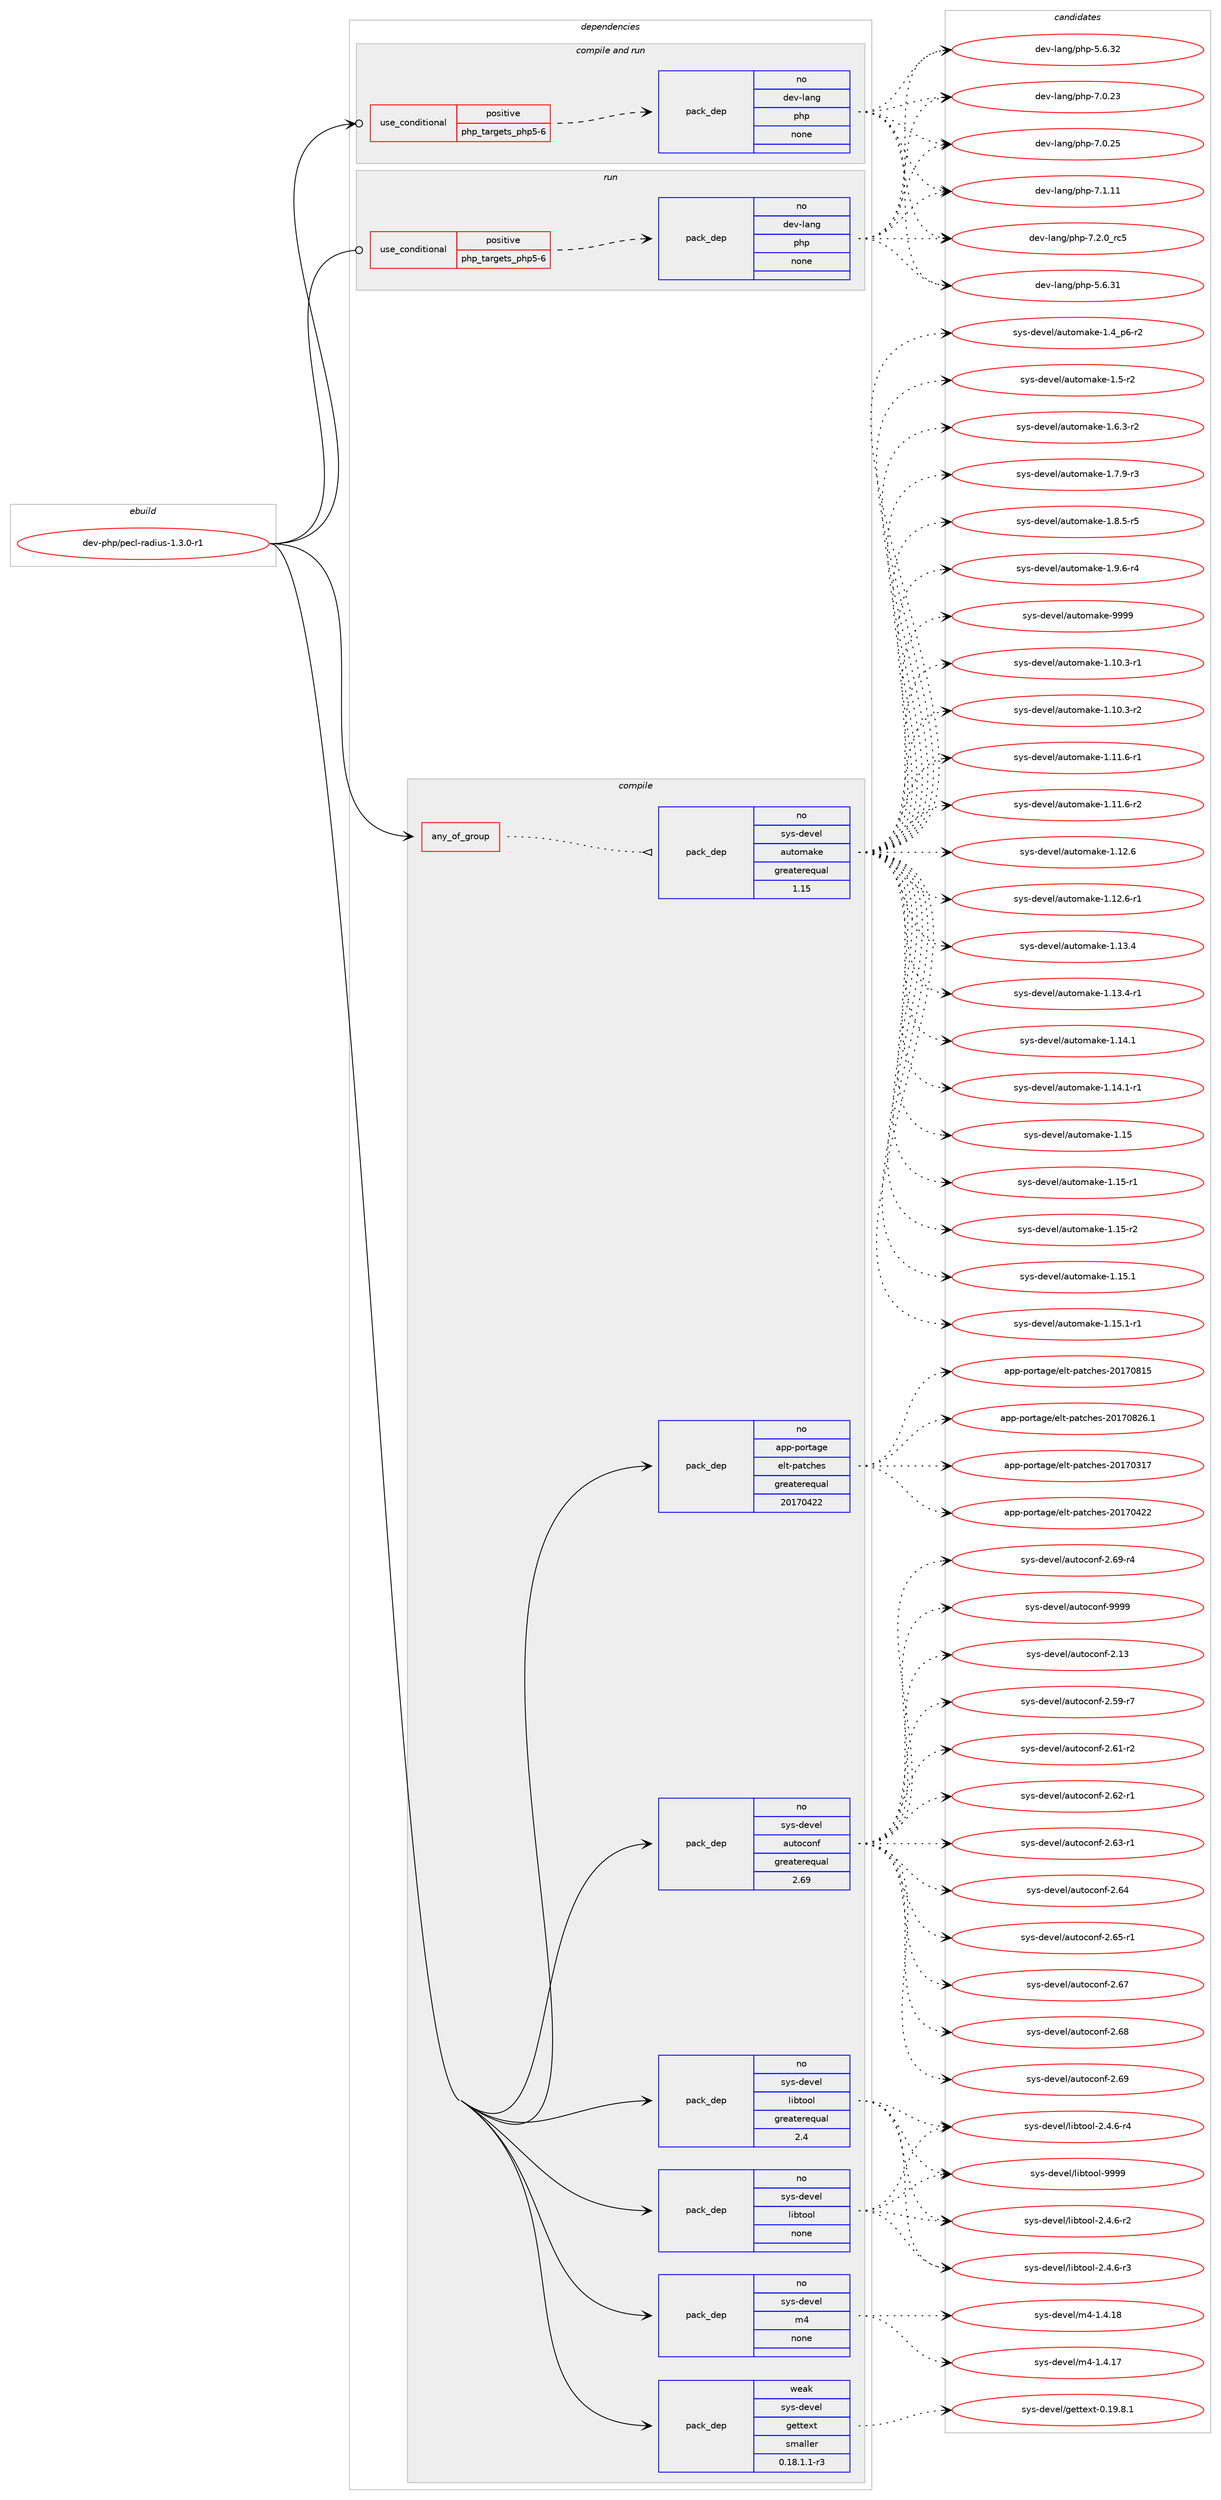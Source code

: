 digraph prolog {

# *************
# Graph options
# *************

newrank=true;
concentrate=true;
compound=true;
graph [rankdir=LR,fontname=Helvetica,fontsize=10,ranksep=1.5];#, ranksep=2.5, nodesep=0.2];
edge  [arrowhead=vee];
node  [fontname=Helvetica,fontsize=10];

# **********
# The ebuild
# **********

subgraph cluster_leftcol {
color=gray;
rank=same;
label=<<i>ebuild</i>>;
id [label="dev-php/pecl-radius-1.3.0-r1", color=red, width=4, href="../dev-php/pecl-radius-1.3.0-r1.svg"];
}

# ****************
# The dependencies
# ****************

subgraph cluster_midcol {
color=gray;
label=<<i>dependencies</i>>;
subgraph cluster_compile {
fillcolor="#eeeeee";
style=filled;
label=<<i>compile</i>>;
subgraph any3728 {
dependency143462 [label=<<TABLE BORDER="0" CELLBORDER="1" CELLSPACING="0" CELLPADDING="4"><TR><TD CELLPADDING="10">any_of_group</TD></TR></TABLE>>, shape=none, color=red];subgraph pack111071 {
dependency143463 [label=<<TABLE BORDER="0" CELLBORDER="1" CELLSPACING="0" CELLPADDING="4" WIDTH="220"><TR><TD ROWSPAN="6" CELLPADDING="30">pack_dep</TD></TR><TR><TD WIDTH="110">no</TD></TR><TR><TD>sys-devel</TD></TR><TR><TD>automake</TD></TR><TR><TD>greaterequal</TD></TR><TR><TD>1.15</TD></TR></TABLE>>, shape=none, color=blue];
}
dependency143462:e -> dependency143463:w [weight=20,style="dotted",arrowhead="oinv"];
}
id:e -> dependency143462:w [weight=20,style="solid",arrowhead="vee"];
subgraph pack111072 {
dependency143464 [label=<<TABLE BORDER="0" CELLBORDER="1" CELLSPACING="0" CELLPADDING="4" WIDTH="220"><TR><TD ROWSPAN="6" CELLPADDING="30">pack_dep</TD></TR><TR><TD WIDTH="110">no</TD></TR><TR><TD>app-portage</TD></TR><TR><TD>elt-patches</TD></TR><TR><TD>greaterequal</TD></TR><TR><TD>20170422</TD></TR></TABLE>>, shape=none, color=blue];
}
id:e -> dependency143464:w [weight=20,style="solid",arrowhead="vee"];
subgraph pack111073 {
dependency143465 [label=<<TABLE BORDER="0" CELLBORDER="1" CELLSPACING="0" CELLPADDING="4" WIDTH="220"><TR><TD ROWSPAN="6" CELLPADDING="30">pack_dep</TD></TR><TR><TD WIDTH="110">no</TD></TR><TR><TD>sys-devel</TD></TR><TR><TD>autoconf</TD></TR><TR><TD>greaterequal</TD></TR><TR><TD>2.69</TD></TR></TABLE>>, shape=none, color=blue];
}
id:e -> dependency143465:w [weight=20,style="solid",arrowhead="vee"];
subgraph pack111074 {
dependency143466 [label=<<TABLE BORDER="0" CELLBORDER="1" CELLSPACING="0" CELLPADDING="4" WIDTH="220"><TR><TD ROWSPAN="6" CELLPADDING="30">pack_dep</TD></TR><TR><TD WIDTH="110">no</TD></TR><TR><TD>sys-devel</TD></TR><TR><TD>libtool</TD></TR><TR><TD>greaterequal</TD></TR><TR><TD>2.4</TD></TR></TABLE>>, shape=none, color=blue];
}
id:e -> dependency143466:w [weight=20,style="solid",arrowhead="vee"];
subgraph pack111075 {
dependency143467 [label=<<TABLE BORDER="0" CELLBORDER="1" CELLSPACING="0" CELLPADDING="4" WIDTH="220"><TR><TD ROWSPAN="6" CELLPADDING="30">pack_dep</TD></TR><TR><TD WIDTH="110">no</TD></TR><TR><TD>sys-devel</TD></TR><TR><TD>libtool</TD></TR><TR><TD>none</TD></TR><TR><TD></TD></TR></TABLE>>, shape=none, color=blue];
}
id:e -> dependency143467:w [weight=20,style="solid",arrowhead="vee"];
subgraph pack111076 {
dependency143468 [label=<<TABLE BORDER="0" CELLBORDER="1" CELLSPACING="0" CELLPADDING="4" WIDTH="220"><TR><TD ROWSPAN="6" CELLPADDING="30">pack_dep</TD></TR><TR><TD WIDTH="110">no</TD></TR><TR><TD>sys-devel</TD></TR><TR><TD>m4</TD></TR><TR><TD>none</TD></TR><TR><TD></TD></TR></TABLE>>, shape=none, color=blue];
}
id:e -> dependency143468:w [weight=20,style="solid",arrowhead="vee"];
subgraph pack111077 {
dependency143469 [label=<<TABLE BORDER="0" CELLBORDER="1" CELLSPACING="0" CELLPADDING="4" WIDTH="220"><TR><TD ROWSPAN="6" CELLPADDING="30">pack_dep</TD></TR><TR><TD WIDTH="110">weak</TD></TR><TR><TD>sys-devel</TD></TR><TR><TD>gettext</TD></TR><TR><TD>smaller</TD></TR><TR><TD>0.18.1.1-r3</TD></TR></TABLE>>, shape=none, color=blue];
}
id:e -> dependency143469:w [weight=20,style="solid",arrowhead="vee"];
}
subgraph cluster_compileandrun {
fillcolor="#eeeeee";
style=filled;
label=<<i>compile and run</i>>;
subgraph cond28625 {
dependency143470 [label=<<TABLE BORDER="0" CELLBORDER="1" CELLSPACING="0" CELLPADDING="4"><TR><TD ROWSPAN="3" CELLPADDING="10">use_conditional</TD></TR><TR><TD>positive</TD></TR><TR><TD>php_targets_php5-6</TD></TR></TABLE>>, shape=none, color=red];
subgraph pack111078 {
dependency143471 [label=<<TABLE BORDER="0" CELLBORDER="1" CELLSPACING="0" CELLPADDING="4" WIDTH="220"><TR><TD ROWSPAN="6" CELLPADDING="30">pack_dep</TD></TR><TR><TD WIDTH="110">no</TD></TR><TR><TD>dev-lang</TD></TR><TR><TD>php</TD></TR><TR><TD>none</TD></TR><TR><TD></TD></TR></TABLE>>, shape=none, color=blue];
}
dependency143470:e -> dependency143471:w [weight=20,style="dashed",arrowhead="vee"];
}
id:e -> dependency143470:w [weight=20,style="solid",arrowhead="odotvee"];
}
subgraph cluster_run {
fillcolor="#eeeeee";
style=filled;
label=<<i>run</i>>;
subgraph cond28626 {
dependency143472 [label=<<TABLE BORDER="0" CELLBORDER="1" CELLSPACING="0" CELLPADDING="4"><TR><TD ROWSPAN="3" CELLPADDING="10">use_conditional</TD></TR><TR><TD>positive</TD></TR><TR><TD>php_targets_php5-6</TD></TR></TABLE>>, shape=none, color=red];
subgraph pack111079 {
dependency143473 [label=<<TABLE BORDER="0" CELLBORDER="1" CELLSPACING="0" CELLPADDING="4" WIDTH="220"><TR><TD ROWSPAN="6" CELLPADDING="30">pack_dep</TD></TR><TR><TD WIDTH="110">no</TD></TR><TR><TD>dev-lang</TD></TR><TR><TD>php</TD></TR><TR><TD>none</TD></TR><TR><TD></TD></TR></TABLE>>, shape=none, color=blue];
}
dependency143472:e -> dependency143473:w [weight=20,style="dashed",arrowhead="vee"];
}
id:e -> dependency143472:w [weight=20,style="solid",arrowhead="odot"];
}
}

# **************
# The candidates
# **************

subgraph cluster_choices {
rank=same;
color=gray;
label=<<i>candidates</i>>;

subgraph choice111071 {
color=black;
nodesep=1;
choice11512111545100101118101108479711711611110997107101454946494846514511449 [label="sys-devel/automake-1.10.3-r1", color=red, width=4,href="../sys-devel/automake-1.10.3-r1.svg"];
choice11512111545100101118101108479711711611110997107101454946494846514511450 [label="sys-devel/automake-1.10.3-r2", color=red, width=4,href="../sys-devel/automake-1.10.3-r2.svg"];
choice11512111545100101118101108479711711611110997107101454946494946544511449 [label="sys-devel/automake-1.11.6-r1", color=red, width=4,href="../sys-devel/automake-1.11.6-r1.svg"];
choice11512111545100101118101108479711711611110997107101454946494946544511450 [label="sys-devel/automake-1.11.6-r2", color=red, width=4,href="../sys-devel/automake-1.11.6-r2.svg"];
choice1151211154510010111810110847971171161111099710710145494649504654 [label="sys-devel/automake-1.12.6", color=red, width=4,href="../sys-devel/automake-1.12.6.svg"];
choice11512111545100101118101108479711711611110997107101454946495046544511449 [label="sys-devel/automake-1.12.6-r1", color=red, width=4,href="../sys-devel/automake-1.12.6-r1.svg"];
choice1151211154510010111810110847971171161111099710710145494649514652 [label="sys-devel/automake-1.13.4", color=red, width=4,href="../sys-devel/automake-1.13.4.svg"];
choice11512111545100101118101108479711711611110997107101454946495146524511449 [label="sys-devel/automake-1.13.4-r1", color=red, width=4,href="../sys-devel/automake-1.13.4-r1.svg"];
choice1151211154510010111810110847971171161111099710710145494649524649 [label="sys-devel/automake-1.14.1", color=red, width=4,href="../sys-devel/automake-1.14.1.svg"];
choice11512111545100101118101108479711711611110997107101454946495246494511449 [label="sys-devel/automake-1.14.1-r1", color=red, width=4,href="../sys-devel/automake-1.14.1-r1.svg"];
choice115121115451001011181011084797117116111109971071014549464953 [label="sys-devel/automake-1.15", color=red, width=4,href="../sys-devel/automake-1.15.svg"];
choice1151211154510010111810110847971171161111099710710145494649534511449 [label="sys-devel/automake-1.15-r1", color=red, width=4,href="../sys-devel/automake-1.15-r1.svg"];
choice1151211154510010111810110847971171161111099710710145494649534511450 [label="sys-devel/automake-1.15-r2", color=red, width=4,href="../sys-devel/automake-1.15-r2.svg"];
choice1151211154510010111810110847971171161111099710710145494649534649 [label="sys-devel/automake-1.15.1", color=red, width=4,href="../sys-devel/automake-1.15.1.svg"];
choice11512111545100101118101108479711711611110997107101454946495346494511449 [label="sys-devel/automake-1.15.1-r1", color=red, width=4,href="../sys-devel/automake-1.15.1-r1.svg"];
choice115121115451001011181011084797117116111109971071014549465295112544511450 [label="sys-devel/automake-1.4_p6-r2", color=red, width=4,href="../sys-devel/automake-1.4_p6-r2.svg"];
choice11512111545100101118101108479711711611110997107101454946534511450 [label="sys-devel/automake-1.5-r2", color=red, width=4,href="../sys-devel/automake-1.5-r2.svg"];
choice115121115451001011181011084797117116111109971071014549465446514511450 [label="sys-devel/automake-1.6.3-r2", color=red, width=4,href="../sys-devel/automake-1.6.3-r2.svg"];
choice115121115451001011181011084797117116111109971071014549465546574511451 [label="sys-devel/automake-1.7.9-r3", color=red, width=4,href="../sys-devel/automake-1.7.9-r3.svg"];
choice115121115451001011181011084797117116111109971071014549465646534511453 [label="sys-devel/automake-1.8.5-r5", color=red, width=4,href="../sys-devel/automake-1.8.5-r5.svg"];
choice115121115451001011181011084797117116111109971071014549465746544511452 [label="sys-devel/automake-1.9.6-r4", color=red, width=4,href="../sys-devel/automake-1.9.6-r4.svg"];
choice115121115451001011181011084797117116111109971071014557575757 [label="sys-devel/automake-9999", color=red, width=4,href="../sys-devel/automake-9999.svg"];
dependency143463:e -> choice11512111545100101118101108479711711611110997107101454946494846514511449:w [style=dotted,weight="100"];
dependency143463:e -> choice11512111545100101118101108479711711611110997107101454946494846514511450:w [style=dotted,weight="100"];
dependency143463:e -> choice11512111545100101118101108479711711611110997107101454946494946544511449:w [style=dotted,weight="100"];
dependency143463:e -> choice11512111545100101118101108479711711611110997107101454946494946544511450:w [style=dotted,weight="100"];
dependency143463:e -> choice1151211154510010111810110847971171161111099710710145494649504654:w [style=dotted,weight="100"];
dependency143463:e -> choice11512111545100101118101108479711711611110997107101454946495046544511449:w [style=dotted,weight="100"];
dependency143463:e -> choice1151211154510010111810110847971171161111099710710145494649514652:w [style=dotted,weight="100"];
dependency143463:e -> choice11512111545100101118101108479711711611110997107101454946495146524511449:w [style=dotted,weight="100"];
dependency143463:e -> choice1151211154510010111810110847971171161111099710710145494649524649:w [style=dotted,weight="100"];
dependency143463:e -> choice11512111545100101118101108479711711611110997107101454946495246494511449:w [style=dotted,weight="100"];
dependency143463:e -> choice115121115451001011181011084797117116111109971071014549464953:w [style=dotted,weight="100"];
dependency143463:e -> choice1151211154510010111810110847971171161111099710710145494649534511449:w [style=dotted,weight="100"];
dependency143463:e -> choice1151211154510010111810110847971171161111099710710145494649534511450:w [style=dotted,weight="100"];
dependency143463:e -> choice1151211154510010111810110847971171161111099710710145494649534649:w [style=dotted,weight="100"];
dependency143463:e -> choice11512111545100101118101108479711711611110997107101454946495346494511449:w [style=dotted,weight="100"];
dependency143463:e -> choice115121115451001011181011084797117116111109971071014549465295112544511450:w [style=dotted,weight="100"];
dependency143463:e -> choice11512111545100101118101108479711711611110997107101454946534511450:w [style=dotted,weight="100"];
dependency143463:e -> choice115121115451001011181011084797117116111109971071014549465446514511450:w [style=dotted,weight="100"];
dependency143463:e -> choice115121115451001011181011084797117116111109971071014549465546574511451:w [style=dotted,weight="100"];
dependency143463:e -> choice115121115451001011181011084797117116111109971071014549465646534511453:w [style=dotted,weight="100"];
dependency143463:e -> choice115121115451001011181011084797117116111109971071014549465746544511452:w [style=dotted,weight="100"];
dependency143463:e -> choice115121115451001011181011084797117116111109971071014557575757:w [style=dotted,weight="100"];
}
subgraph choice111072 {
color=black;
nodesep=1;
choice97112112451121111141169710310147101108116451129711699104101115455048495548514955 [label="app-portage/elt-patches-20170317", color=red, width=4,href="../app-portage/elt-patches-20170317.svg"];
choice97112112451121111141169710310147101108116451129711699104101115455048495548525050 [label="app-portage/elt-patches-20170422", color=red, width=4,href="../app-portage/elt-patches-20170422.svg"];
choice97112112451121111141169710310147101108116451129711699104101115455048495548564953 [label="app-portage/elt-patches-20170815", color=red, width=4,href="../app-portage/elt-patches-20170815.svg"];
choice971121124511211111411697103101471011081164511297116991041011154550484955485650544649 [label="app-portage/elt-patches-20170826.1", color=red, width=4,href="../app-portage/elt-patches-20170826.1.svg"];
dependency143464:e -> choice97112112451121111141169710310147101108116451129711699104101115455048495548514955:w [style=dotted,weight="100"];
dependency143464:e -> choice97112112451121111141169710310147101108116451129711699104101115455048495548525050:w [style=dotted,weight="100"];
dependency143464:e -> choice97112112451121111141169710310147101108116451129711699104101115455048495548564953:w [style=dotted,weight="100"];
dependency143464:e -> choice971121124511211111411697103101471011081164511297116991041011154550484955485650544649:w [style=dotted,weight="100"];
}
subgraph choice111073 {
color=black;
nodesep=1;
choice115121115451001011181011084797117116111991111101024550464951 [label="sys-devel/autoconf-2.13", color=red, width=4,href="../sys-devel/autoconf-2.13.svg"];
choice1151211154510010111810110847971171161119911111010245504653574511455 [label="sys-devel/autoconf-2.59-r7", color=red, width=4,href="../sys-devel/autoconf-2.59-r7.svg"];
choice1151211154510010111810110847971171161119911111010245504654494511450 [label="sys-devel/autoconf-2.61-r2", color=red, width=4,href="../sys-devel/autoconf-2.61-r2.svg"];
choice1151211154510010111810110847971171161119911111010245504654504511449 [label="sys-devel/autoconf-2.62-r1", color=red, width=4,href="../sys-devel/autoconf-2.62-r1.svg"];
choice1151211154510010111810110847971171161119911111010245504654514511449 [label="sys-devel/autoconf-2.63-r1", color=red, width=4,href="../sys-devel/autoconf-2.63-r1.svg"];
choice115121115451001011181011084797117116111991111101024550465452 [label="sys-devel/autoconf-2.64", color=red, width=4,href="../sys-devel/autoconf-2.64.svg"];
choice1151211154510010111810110847971171161119911111010245504654534511449 [label="sys-devel/autoconf-2.65-r1", color=red, width=4,href="../sys-devel/autoconf-2.65-r1.svg"];
choice115121115451001011181011084797117116111991111101024550465455 [label="sys-devel/autoconf-2.67", color=red, width=4,href="../sys-devel/autoconf-2.67.svg"];
choice115121115451001011181011084797117116111991111101024550465456 [label="sys-devel/autoconf-2.68", color=red, width=4,href="../sys-devel/autoconf-2.68.svg"];
choice115121115451001011181011084797117116111991111101024550465457 [label="sys-devel/autoconf-2.69", color=red, width=4,href="../sys-devel/autoconf-2.69.svg"];
choice1151211154510010111810110847971171161119911111010245504654574511452 [label="sys-devel/autoconf-2.69-r4", color=red, width=4,href="../sys-devel/autoconf-2.69-r4.svg"];
choice115121115451001011181011084797117116111991111101024557575757 [label="sys-devel/autoconf-9999", color=red, width=4,href="../sys-devel/autoconf-9999.svg"];
dependency143465:e -> choice115121115451001011181011084797117116111991111101024550464951:w [style=dotted,weight="100"];
dependency143465:e -> choice1151211154510010111810110847971171161119911111010245504653574511455:w [style=dotted,weight="100"];
dependency143465:e -> choice1151211154510010111810110847971171161119911111010245504654494511450:w [style=dotted,weight="100"];
dependency143465:e -> choice1151211154510010111810110847971171161119911111010245504654504511449:w [style=dotted,weight="100"];
dependency143465:e -> choice1151211154510010111810110847971171161119911111010245504654514511449:w [style=dotted,weight="100"];
dependency143465:e -> choice115121115451001011181011084797117116111991111101024550465452:w [style=dotted,weight="100"];
dependency143465:e -> choice1151211154510010111810110847971171161119911111010245504654534511449:w [style=dotted,weight="100"];
dependency143465:e -> choice115121115451001011181011084797117116111991111101024550465455:w [style=dotted,weight="100"];
dependency143465:e -> choice115121115451001011181011084797117116111991111101024550465456:w [style=dotted,weight="100"];
dependency143465:e -> choice115121115451001011181011084797117116111991111101024550465457:w [style=dotted,weight="100"];
dependency143465:e -> choice1151211154510010111810110847971171161119911111010245504654574511452:w [style=dotted,weight="100"];
dependency143465:e -> choice115121115451001011181011084797117116111991111101024557575757:w [style=dotted,weight="100"];
}
subgraph choice111074 {
color=black;
nodesep=1;
choice1151211154510010111810110847108105981161111111084550465246544511450 [label="sys-devel/libtool-2.4.6-r2", color=red, width=4,href="../sys-devel/libtool-2.4.6-r2.svg"];
choice1151211154510010111810110847108105981161111111084550465246544511451 [label="sys-devel/libtool-2.4.6-r3", color=red, width=4,href="../sys-devel/libtool-2.4.6-r3.svg"];
choice1151211154510010111810110847108105981161111111084550465246544511452 [label="sys-devel/libtool-2.4.6-r4", color=red, width=4,href="../sys-devel/libtool-2.4.6-r4.svg"];
choice1151211154510010111810110847108105981161111111084557575757 [label="sys-devel/libtool-9999", color=red, width=4,href="../sys-devel/libtool-9999.svg"];
dependency143466:e -> choice1151211154510010111810110847108105981161111111084550465246544511450:w [style=dotted,weight="100"];
dependency143466:e -> choice1151211154510010111810110847108105981161111111084550465246544511451:w [style=dotted,weight="100"];
dependency143466:e -> choice1151211154510010111810110847108105981161111111084550465246544511452:w [style=dotted,weight="100"];
dependency143466:e -> choice1151211154510010111810110847108105981161111111084557575757:w [style=dotted,weight="100"];
}
subgraph choice111075 {
color=black;
nodesep=1;
choice1151211154510010111810110847108105981161111111084550465246544511450 [label="sys-devel/libtool-2.4.6-r2", color=red, width=4,href="../sys-devel/libtool-2.4.6-r2.svg"];
choice1151211154510010111810110847108105981161111111084550465246544511451 [label="sys-devel/libtool-2.4.6-r3", color=red, width=4,href="../sys-devel/libtool-2.4.6-r3.svg"];
choice1151211154510010111810110847108105981161111111084550465246544511452 [label="sys-devel/libtool-2.4.6-r4", color=red, width=4,href="../sys-devel/libtool-2.4.6-r4.svg"];
choice1151211154510010111810110847108105981161111111084557575757 [label="sys-devel/libtool-9999", color=red, width=4,href="../sys-devel/libtool-9999.svg"];
dependency143467:e -> choice1151211154510010111810110847108105981161111111084550465246544511450:w [style=dotted,weight="100"];
dependency143467:e -> choice1151211154510010111810110847108105981161111111084550465246544511451:w [style=dotted,weight="100"];
dependency143467:e -> choice1151211154510010111810110847108105981161111111084550465246544511452:w [style=dotted,weight="100"];
dependency143467:e -> choice1151211154510010111810110847108105981161111111084557575757:w [style=dotted,weight="100"];
}
subgraph choice111076 {
color=black;
nodesep=1;
choice11512111545100101118101108471095245494652464955 [label="sys-devel/m4-1.4.17", color=red, width=4,href="../sys-devel/m4-1.4.17.svg"];
choice11512111545100101118101108471095245494652464956 [label="sys-devel/m4-1.4.18", color=red, width=4,href="../sys-devel/m4-1.4.18.svg"];
dependency143468:e -> choice11512111545100101118101108471095245494652464955:w [style=dotted,weight="100"];
dependency143468:e -> choice11512111545100101118101108471095245494652464956:w [style=dotted,weight="100"];
}
subgraph choice111077 {
color=black;
nodesep=1;
choice1151211154510010111810110847103101116116101120116454846495746564649 [label="sys-devel/gettext-0.19.8.1", color=red, width=4,href="../sys-devel/gettext-0.19.8.1.svg"];
dependency143469:e -> choice1151211154510010111810110847103101116116101120116454846495746564649:w [style=dotted,weight="100"];
}
subgraph choice111078 {
color=black;
nodesep=1;
choice10010111845108971101034711210411245534654465149 [label="dev-lang/php-5.6.31", color=red, width=4,href="../dev-lang/php-5.6.31.svg"];
choice10010111845108971101034711210411245534654465150 [label="dev-lang/php-5.6.32", color=red, width=4,href="../dev-lang/php-5.6.32.svg"];
choice10010111845108971101034711210411245554648465051 [label="dev-lang/php-7.0.23", color=red, width=4,href="../dev-lang/php-7.0.23.svg"];
choice10010111845108971101034711210411245554648465053 [label="dev-lang/php-7.0.25", color=red, width=4,href="../dev-lang/php-7.0.25.svg"];
choice10010111845108971101034711210411245554649464949 [label="dev-lang/php-7.1.11", color=red, width=4,href="../dev-lang/php-7.1.11.svg"];
choice100101118451089711010347112104112455546504648951149953 [label="dev-lang/php-7.2.0_rc5", color=red, width=4,href="../dev-lang/php-7.2.0_rc5.svg"];
dependency143471:e -> choice10010111845108971101034711210411245534654465149:w [style=dotted,weight="100"];
dependency143471:e -> choice10010111845108971101034711210411245534654465150:w [style=dotted,weight="100"];
dependency143471:e -> choice10010111845108971101034711210411245554648465051:w [style=dotted,weight="100"];
dependency143471:e -> choice10010111845108971101034711210411245554648465053:w [style=dotted,weight="100"];
dependency143471:e -> choice10010111845108971101034711210411245554649464949:w [style=dotted,weight="100"];
dependency143471:e -> choice100101118451089711010347112104112455546504648951149953:w [style=dotted,weight="100"];
}
subgraph choice111079 {
color=black;
nodesep=1;
choice10010111845108971101034711210411245534654465149 [label="dev-lang/php-5.6.31", color=red, width=4,href="../dev-lang/php-5.6.31.svg"];
choice10010111845108971101034711210411245534654465150 [label="dev-lang/php-5.6.32", color=red, width=4,href="../dev-lang/php-5.6.32.svg"];
choice10010111845108971101034711210411245554648465051 [label="dev-lang/php-7.0.23", color=red, width=4,href="../dev-lang/php-7.0.23.svg"];
choice10010111845108971101034711210411245554648465053 [label="dev-lang/php-7.0.25", color=red, width=4,href="../dev-lang/php-7.0.25.svg"];
choice10010111845108971101034711210411245554649464949 [label="dev-lang/php-7.1.11", color=red, width=4,href="../dev-lang/php-7.1.11.svg"];
choice100101118451089711010347112104112455546504648951149953 [label="dev-lang/php-7.2.0_rc5", color=red, width=4,href="../dev-lang/php-7.2.0_rc5.svg"];
dependency143473:e -> choice10010111845108971101034711210411245534654465149:w [style=dotted,weight="100"];
dependency143473:e -> choice10010111845108971101034711210411245534654465150:w [style=dotted,weight="100"];
dependency143473:e -> choice10010111845108971101034711210411245554648465051:w [style=dotted,weight="100"];
dependency143473:e -> choice10010111845108971101034711210411245554648465053:w [style=dotted,weight="100"];
dependency143473:e -> choice10010111845108971101034711210411245554649464949:w [style=dotted,weight="100"];
dependency143473:e -> choice100101118451089711010347112104112455546504648951149953:w [style=dotted,weight="100"];
}
}

}
